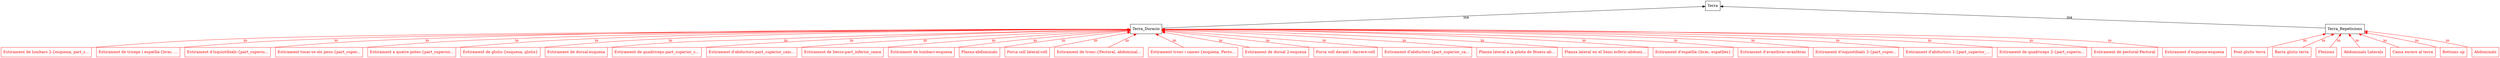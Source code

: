 digraph Ontologia {
	node [label="\N"];
	graph [bb="0,0,7400,212"];
	Ontologia_Class40023 [label="Estirament de lumbars 2-{esquena, part_s...", shape=box, color="0.0,1.0,1.0", fontcolor="0.0,1.0,1.0", pos="130,18", width="3.6181", height="0.5"];
	Terra_Duracio [label=Terra_Duracio, shape=box, color="0.0,0.0,0.0", fontcolor="0.0,0.0,0.0", pos="3384,106", width="1.3611", height="0.5"];
	Ontologia_Class20039 [label="Pont glutis terra", shape=box, color="0.0,1.0,1.0", fontcolor="0.0,1.0,1.0", pos="6640,18", width="1.4444", height="0.5"];
	Terra_Repeticions [label=Terra_Repeticions, shape=box, color="0.0,0.0,0.0", fontcolor="0.0,0.0,0.0", pos="6926,106", width="1.6667", height="0.5"];
	Ontologia_Class40003 [label="Estirament de triceps i espatlla-{brac, ...", shape=box, color="0.0,1.0,1.0", fontcolor="0.0,1.0,1.0", pos="399,18", width="3.3333", height="0.5"];
	Ontologia_Class20037 [label="Barra glutis terra", shape=box, color="0.0,1.0,1.0", fontcolor="0.0,1.0,1.0", pos="6764,18", width="1.5", height="0.5"];
	Ontologia_Class40004 [label="Estirament d'isquiotibials-{part_superio...", shape=box, color="0.0,1.0,1.0", fontcolor="0.0,1.0,1.0", pos="661,18", width="3.4444", height="0.5"];
	Ontologia_Class20014 [label=Flexions, shape=box, color="0.0,1.0,1.0", fontcolor="0.0,1.0,1.0", pos="6868,18", width="0.88889", height="0.5"];
	Ontologia_Class40020 [label="Estirament tocar-se els peus-{part_super...", shape=box, color="0.0,1.0,1.0", fontcolor="0.0,1.0,1.0", pos="931,18", width="3.5347", height="0.5"];
	Ontologia_Class40021 [label="Estirament a quatre potes-{part_superior...", shape=box, color="0.0,1.0,1.0", fontcolor="0.0,1.0,1.0", pos="1204,18", width="3.5347", height="0.5"];
	Ontologia_Class40022 [label="Estirament de glutis-{esquena, glutis}", shape=box, color="0.0,1.0,1.0", fontcolor="0.0,1.0,1.0", pos="1462,18", width="3.1181", height="0.5"];
	Ontologia_Class40009 [label="Estirament de dorsal-esquena", shape=box, color="0.0,1.0,1.0", fontcolor="0.0,1.0,1.0", pos="1683,18", width="2.5", height="0.5"];
	Ontologia_Class40005 [label="Estirament de quadriceps-part_superior_c...", shape=box, color="0.0,1.0,1.0", fontcolor="0.0,1.0,1.0", pos="1923,18", width="3.6458", height="0.5"];
	Ontologia_Class40006 [label="Estirament d'abductors-part_superior_cam...", shape=box, color="0.0,1.0,1.0", fontcolor="0.0,1.0,1.0", pos="2206,18", width="3.7014", height="0.5"];
	Ontologia_Class40007 [label="Estirament de besso-part_inferior_cama", shape=box, color="0.0,1.0,1.0", fontcolor="0.0,1.0,1.0", pos="2477,18", width="3.3125", height="0.5"];
	Ontologia_Class40008 [label="Estirament de lumbars-esquena", shape=box, color="0.0,1.0,1.0", fontcolor="0.0,1.0,1.0", pos="2710,18", width="2.6389", height="0.5"];
	Terra [label=Terra, shape=box, color="0.0,0.0,0.0", fontcolor="0.0,0.0,0.0", pos="5592,194", width="0.75", height="0.5"];
	Ontologia_Class10023 [label="Abdominals Laterals", shape=box, color="0.0,1.0,1.0", fontcolor="0.0,1.0,1.0", pos="6984,18", width="1.8125", height="0.5"];
	Ontologia_Class20040 [label="Cama enrere al terra", shape=box, color="0.0,1.0,1.0", fontcolor="0.0,1.0,1.0", pos="7132,18", width="1.7778", height="0.5"];
	Ontologia_Class10024 [label="Planxa-abdominals", shape=box, color="0.0,1.0,1.0", fontcolor="0.0,1.0,1.0", pos="2884,18", width="1.6944", height="0.5"];
	Ontologia_Class10002 [label="Forca coll lateral-coll", shape=box, color="0.0,1.0,1.0", fontcolor="0.0,1.0,1.0", pos="3030,18", width="1.8611", height="0.5"];
	Ontologia_Class40012 [label="Estirament de tronc-{Pectoral, abdominal...", shape=box, color="0.0,1.0,1.0", fontcolor="0.0,1.0,1.0", pos="3245,18", width="3.5903", height="0.5"];
	Ontologia_Class40013 [label="Estirament tronc i cames-{esquena, Pecto...", shape=box, color="0.0,1.0,1.0", fontcolor="0.0,1.0,1.0", pos="3523,18", width="3.6181", height="0.5"];
	Ontologia_Class40014 [label="Estirament de dorsal 2-esquena", shape=box, color="0.0,1.0,1.0", fontcolor="0.0,1.0,1.0", pos="3767,18", width="2.6458", height="0.5"];
	Ontologia_Class20003 [label="Forca coll davant i darrere-coll", shape=box, color="0.0,1.0,1.0", fontcolor="0.0,1.0,1.0", pos="3975,18", width="2.6111", height="0.5"];
	Ontologia_Class40015 [label="Estirament d'abductors-{part_superior_ca...", shape=box, color="0.0,1.0,1.0", fontcolor="0.0,1.0,1.0", pos="4219,18", width="3.6458", height="0.5"];
	Ontologia_Class20002 [label="Planxa lateral a la pilota de fitness-ab...", shape=box, color="0.0,1.0,1.0", fontcolor="0.0,1.0,1.0", pos="4485,18", width="3.2292", height="0.5"];
	Ontologia_Class20000 [label="Planxa lateral en el Semi esferic-abdomi...", shape=box, color="0.0,1.0,1.0", fontcolor="0.0,1.0,1.0", pos="4744,18", width="3.4444", height="0.5"];
	Ontologia_Class40010 [label="Estirament d'espatlla-{brac, espatlles}", shape=box, color="0.0,1.0,1.0", fontcolor="0.0,1.0,1.0", pos="5000,18", width="3.1667", height="0.5"];
	Ontologia_Class40011 [label="Estirament d'avantbrac-avantbrac", shape=box, color="0.0,1.0,1.0", fontcolor="0.0,1.0,1.0", pos="5233,18", width="2.8056", height="0.5"];
	Ontologia_Class40017 [label="Estirament d'isquiotibials 2-{part_super...", shape=box, color="0.0,1.0,1.0", fontcolor="0.0,1.0,1.0", pos="5476,18", width="3.4444", height="0.5"];
	Ontologia_Class40018 [label="Estirament d'abductors 2-{part_superior_...", shape=box, color="0.0,1.0,1.0", fontcolor="0.0,1.0,1.0", pos="5749,18", width="3.6181", height="0.5"];
	Ontologia_Class40019 [label="Estirament de quadriceps 2-{part_superio...", shape=box, color="0.0,1.0,1.0", fontcolor="0.0,1.0,1.0", pos="6028,18", width="3.6181", height="0.5"];
	Ontologia_Class10019 [label="Bottoms up", shape=box, color="0.0,1.0,1.0", fontcolor="0.0,1.0,1.0", pos="7256,18", width="1.1458", height="0.5"];
	Ontologia_Class30001 [label="Estirament de pectoral-Pectoral", shape=box, color="0.0,1.0,1.0", fontcolor="0.0,1.0,1.0", pos="6272,18", width="2.6458", height="0.5"];
	Ontologia_Class30000 [label="Estirament d'esquena-esquena", shape=box, color="0.0,1.0,1.0", fontcolor="0.0,1.0,1.0", pos="6478,18", width="2.5556", height="0.5"];
	Ontologia_Class10018 [label=Abdominals, shape=box, color="0.0,1.0,1.0", fontcolor="0.0,1.0,1.0", pos="7358,18", width="1.1667", height="0.5"];
	Terra_Duracio -> Ontologia_Class40023 [dir=back, label=io, color="0.0,1.0,1.0", fontcolor="0.0,1.0,1.0", pos="s,3334.9,104.81 3324.9,104.77 2980.9,103.34 1232.3,94.961 695,70 505.71,61.206 458.54,54.981 270,36 266.83,35.681 263.63,35.351 \
260.39,35.011", lp="700.5,62"];
	Terra_Repeticions -> Ontologia_Class20039 [dir=back, label=io, color="0.0,1.0,1.0", fontcolor="0.0,1.0,1.0", pos="s,6869.2,87.906 6859.6,85.019 6808.7,69.716 6739.4,48.896 6692.4,34.757", lp="6814.5,62"];
	Terra_Duracio -> Ontologia_Class40003 [dir=back, label=io, color="0.0,1.0,1.0", fontcolor="0.0,1.0,1.0", pos="s,3334.6,104.71 3324.5,104.65 3000.5,102.67 1445.2,92.131 965,70 770.4,61.031 721.75,56.289 528,36 525.08,35.694 522.12,35.376 519.14\
,35.046", lp="970.5,62"];
	Terra_Repeticions -> Ontologia_Class20037 [dir=back, label=io, color="0.0,1.0,1.0", fontcolor="0.0,1.0,1.0", pos="s,6893.6,87.803 6884.6,83.025 6857.1,68.409 6821.4,49.493 6796.1,36.02", lp="6865.5,62"];
	Terra_Duracio -> Ontologia_Class40004 [dir=back, label=io, color="0.0,1.0,1.0", fontcolor="0.0,1.0,1.0", pos="s,3334.9,105.28 3324.9,105.33 3073.2,106.46 2066.2,108.2 1240,70 1041.4,60.818 991.77,56.165 794,36 791.11,35.705 788.18,35.398 \
785.22,35.081", lp="1245.5,62"];
	Terra_Repeticions -> Ontologia_Class20014 [dir=back, label=io, color="0.0,1.0,1.0", fontcolor="0.0,1.0,1.0", pos="s,6914.3,87.597 6908.4,78.943 6899.1,65.041 6887.8,48.327 6879.5,36.084", lp="6908.5,62"];
	Terra_Duracio -> Ontologia_Class40020 [dir=back, label=io, color="0.0,1.0,1.0", fontcolor="0.0,1.0,1.0", pos="s,3334.9,105.16 3324.6,105.18 3091.7,105.63 2218.7,104.75 1501,70 1307.7,60.642 1259.5,55.56 1067,36 1064.2,35.711 1061.3,35.412\
 1058.4,35.105", lp="1506.5,62"];
	Terra_Duracio -> Ontologia_Class40021 [dir=back, label=io, color="0.0,1.0,1.0", fontcolor="0.0,1.0,1.0", pos="s,3334.9,105.14 3324.8,105.15 3110.3,105.41 2353.3,103.73 1730,70 1556.3,60.599 1513,54.349 1340,36 1337.2,35.699 1334.3,35.389 \
1331.4,35.071", lp="1735.5,62"];
	Terra_Duracio -> Ontologia_Class40022 [dir=back, label=io, color="0.0,1.0,1.0", fontcolor="0.0,1.0,1.0", pos="s,3334.8,105.06 3324.6,105.06 3127.7,104.92 2478,101.92 1942,70 1782.5,60.499 1742.7,54.589 1584,36 1580.8,35.627 1577.6,35.239 \
1574.3,34.84", lp="1947.5,62"];
	Terra_Duracio -> Ontologia_Class40009 [dir=back, label=io, color="0.0,1.0,1.0", fontcolor="0.0,1.0,1.0", pos="s,3334.8,104.15 3324.8,103.97 3157.9,100.88 2669.3,90.622 2264,70 2049.5,59.088 1995.2,61.76 1782,36 1779.1,35.644 1776.1,35.261\
 1773.1,34.855", lp="2269.5,62"];
	Terra_Duracio -> Ontologia_Class40005 [dir=back, label=io, color="0.0,1.0,1.0", fontcolor="0.0,1.0,1.0", pos="s,3334.7,104.02 3324.6,103.8 3138.2,99.614 2548.7,83.293 2063,36 2060.2,35.727 2057.4,35.444 2054.5,35.153", lp="2504.5,62"];
	Terra_Duracio -> Ontologia_Class40006 [dir=back, label=io, color="0.0,1.0,1.0", fontcolor="0.0,1.0,1.0", pos="s,3334.7,102.81 3324.6,102.34 3211.8,97.169 2958.7,84.919 2746,70 2568.9,57.581 2524.6,54.11 2348,36 2345.2,35.709 2342.3,35.409\
 2339.4,35.103", lp="2751.5,62"];
	Terra_Duracio -> Ontologia_Class40007 [dir=back, label=io, color="0.0,1.0,1.0", fontcolor="0.0,1.0,1.0", pos="s,3334.7,101.89 3324.5,101.23 3235.4,95.434 3062,83.571 2915,70 2777.4,57.301 2743.2,52.582 2606,36 2602.9,35.62 2599.7,35.232 2596.5\
,34.835", lp="2920.5,62"];
	Terra_Duracio -> Ontologia_Class40008 [dir=back, label=io, color="0.0,1.0,1.0", fontcolor="0.0,1.0,1.0", pos="s,3334.8,100.59 3324.7,99.665 3257,93.385 3142.9,82.248 3045,70 2942,57.113 2916.5,51.926 2814,36 2811.1,35.551 2808.2,35.091 2805.2\
,34.625", lp="3050.5,62"];
	Terra_Repeticions -> Ontologia_Class10023 [dir=back, label=io, color="0.0,1.0,1.0", fontcolor="0.0,1.0,1.0", pos="s,6937.7,87.597 6943.6,78.943 6952.9,65.041 6964.2,48.327 6972.5,36.084", lp="6966.5,62"];
	Terra_Repeticions -> Ontologia_Class20040 [dir=back, label=io, color="0.0,1.0,1.0", fontcolor="0.0,1.0,1.0", pos="s,6967.2,87.803 6976.8,83.784 7012.1,69.068 7058.4,49.727 7091.2,36.02", lp="7053.5,62"];
	Terra_Duracio -> Ontologia_Class10024 [dir=back, label=io, color="0.0,1.0,1.0", fontcolor="0.0,1.0,1.0", pos="s,3334.8,98.451 3324.7,97.073 3241.5,85.589 3085.6,62.745 2954,36 2951.1,35.402 2948.1,34.767 2945,34.107", lp="3148.5,62"];
	Terra_Duracio -> Ontologia_Class10002 [dir=back, label=io, color="0.0,1.0,1.0", fontcolor="0.0,1.0,1.0", pos="s,3334.8,93.042 3325,90.672 3262.2,75.417 3163,51.317 3097.2,35.336", lp="3244.5,62"];
	Terra_Duracio -> Ontologia_Class40012 [dir=back, label=io, color="0.0,1.0,1.0", fontcolor="0.0,1.0,1.0", pos="s,3356.2,87.803 3347.6,82.469 3324.2,67.985 3294.2,49.459 3272.7,36.167", lp="3332.5,62"];
	Terra_Duracio -> Ontologia_Class40013 [dir=back, label=io, color="0.0,1.0,1.0", fontcolor="0.0,1.0,1.0", pos="s,3411.8,87.803 3420.4,82.469 3443.8,67.985 3473.8,49.459 3495.3,36.167", lp="3471.5,62"];
	Terra_Duracio -> Ontologia_Class40014 [dir=back, label=io, color="0.0,1.0,1.0", fontcolor="0.0,1.0,1.0", pos="s,3433.3,93.933 3443.2,91.704 3509.9,76.735 3618.4,52.373 3691.2,36.024", lp="3615.5,62"];
	Terra_Duracio -> Ontologia_Class20003 [dir=back, label=io, color="0.0,1.0,1.0", fontcolor="0.0,1.0,1.0", pos="s,3433.1,98.391 3443.1,97.046 3534.7,84.604 3716.8,59.522 3871,36 3874.3,35.503 3877.6,34.993 3880.9,34.472", lp="3743.5,62"];
	Terra_Duracio -> Ontologia_Class40015 [dir=back, label=io, color="0.0,1.0,1.0", fontcolor="0.0,1.0,1.0", pos="s,3433.3,100.55 3443.3,99.624 3563.3,88.641 3843.3,62.424 4078,36 4081.2,35.641 4084.4,35.275 4087.7,34.904", lp="3912.5,62"];
	Terra -> Terra_Duracio [dir=back, label=isa, color="0.0,0.0,0.0", fontcolor="0.0,0.0,0.0", pos="s,5564.9,191.94 5554.8,191.55 5293,181.36 3731.9,120.55 3433.3,108.92", lp="4694,150"];
	Terra_Duracio -> Ontologia_Class20002 [dir=back, label=io, color="0.0,1.0,1.0", fontcolor="0.0,1.0,1.0", pos="s,3433.1,102.75 3443.1,102.27 3595.3,94.929 4012.8,72.792 4359,36 4362.2,35.662 4365.4,35.307 4368.7,34.94", lp="4151.5,62"];
	Terra_Duracio -> Ontologia_Class20000 [dir=back, label=io, color="0.0,1.0,1.0", fontcolor="0.0,1.0,1.0", pos="s,3433.2,103.81 3443.3,103.54 3620.8,98.768 4162.9,81.26 4610,36 4613.3,35.669 4616.6,35.324 4619.9,34.967", lp="4415.5,62"];
	Terra_Duracio -> Ontologia_Class40010 [dir=back, label=io, color="0.0,1.0,1.0", fontcolor="0.0,1.0,1.0", pos="s,3433.1,104.07 3443.1,103.87 3602,100.65 4051.5,90.316 4425,70 4626.2,59.057 4676.7,57.357 4877,36 4879.9,35.691 4882.8,35.368 \
4885.8,35.033", lp="4695.5,62"];
	Terra_Duracio -> Ontologia_Class40011 [dir=back, label=io, color="0.0,1.0,1.0", fontcolor="0.0,1.0,1.0", pos="s,3433.2,104.67 3443.3,104.58 3629.4,103.03 4218.2,96.226 4705,70 4891.1,59.972 4937.9,57.804 5123,36 5125.9,35.661 5128.8,35.303\
 5131.7,34.93", lp="4955.5,62"];
	Terra_Duracio -> Ontologia_Class40017 [dir=back, label=io, color="0.0,1.0,1.0", fontcolor="0.0,1.0,1.0", pos="s,3433.2,105.12 3443.4,105.13 3652.1,105.28 4372,103.2 4965,70 5133.4,60.572 5175.3,54.252 5343,36 5345.9,35.685 5348.8,35.361 5351.8\
,35.028", lp="5179.5,62"];
	Terra_Duracio -> Ontologia_Class40018 [dir=back, label=io, color="0.0,1.0,1.0", fontcolor="0.0,1.0,1.0", pos="s,3433.2,105.15 3443.2,105.17 3669.8,105.55 4503.4,104.36 5189,70 5376,60.625 5422.7,54.847 5609,36 5612.2,35.68 5615.4,35.348 5618.6\
,35.007", lp="5433.5,62"];
	Terra_Duracio -> Ontologia_Class40019 [dir=back, label=io, color="0.0,1.0,1.0", fontcolor="0.0,1.0,1.0", pos="s,3433.1,105.24 3443.2,105.28 3688.8,106.15 4652.2,106.9 5443,70 5641.1,60.755 5690.6,55.516 5888,36 5891.2,35.687 5894.4,35.362\
 5897.6,35.026", lp="5701.5,62"];
	Terra_Repeticions -> Ontologia_Class10019 [dir=back, label=io, color="0.0,1.0,1.0", fontcolor="0.0,1.0,1.0", pos="s,6986.2,91.559 6996.2,89.274 7052.8,76.183 7134.5,56.441 7205,36 7208.1,35.091 7211.4,34.112 7214.6,33.101", lp="7142.5,62"];
	Terra -> Terra_Repeticions [dir=back, label=isa, color="0.0,0.0,0.0", fontcolor="0.0,0.0,0.0", pos="s,5619.3,191.24 5629.3,190.59 5814.6,178.65 6635.6,125.72 6865.8,110.88", lp="6387,150"];
	Terra_Duracio -> Ontologia_Class30001 [dir=back, label=io, color="0.0,1.0,1.0", fontcolor="0.0,1.0,1.0", pos="s,3433.4,104.66 3443.7,104.58 3760.9,102.3 5250.3,90.622 5711,70 5914,60.912 5965.2,59.818 6167,36 6170.1,35.632 6173.3,35.238 6176.5\
,34.823", lp="5999.5,62"];
	Terra_Duracio -> Ontologia_Class30000 [dir=back, label=io, color="0.0,1.0,1.0", fontcolor="0.0,1.0,1.0", pos="s,3433.2,104.88 3443.3,104.85 3783,103.88 5485.5,97.697 6009,70 6172.6,61.346 6213.5,57.035 6376,36 6379.2,35.585 6382.5,35.144 \
6385.8,34.684", lp="6229.5,62"];
	Terra_Repeticions -> Ontologia_Class10018 [dir=back, label=io, color="0.0,1.0,1.0", fontcolor="0.0,1.0,1.0", pos="s,6986.3,97.358 6996.3,95.969 7073.2,85.233 7199.7,65.039 7306,36 7309.2,35.124 7312.5,34.17 7315.8,33.175", lp="7229.5,62"];
}
